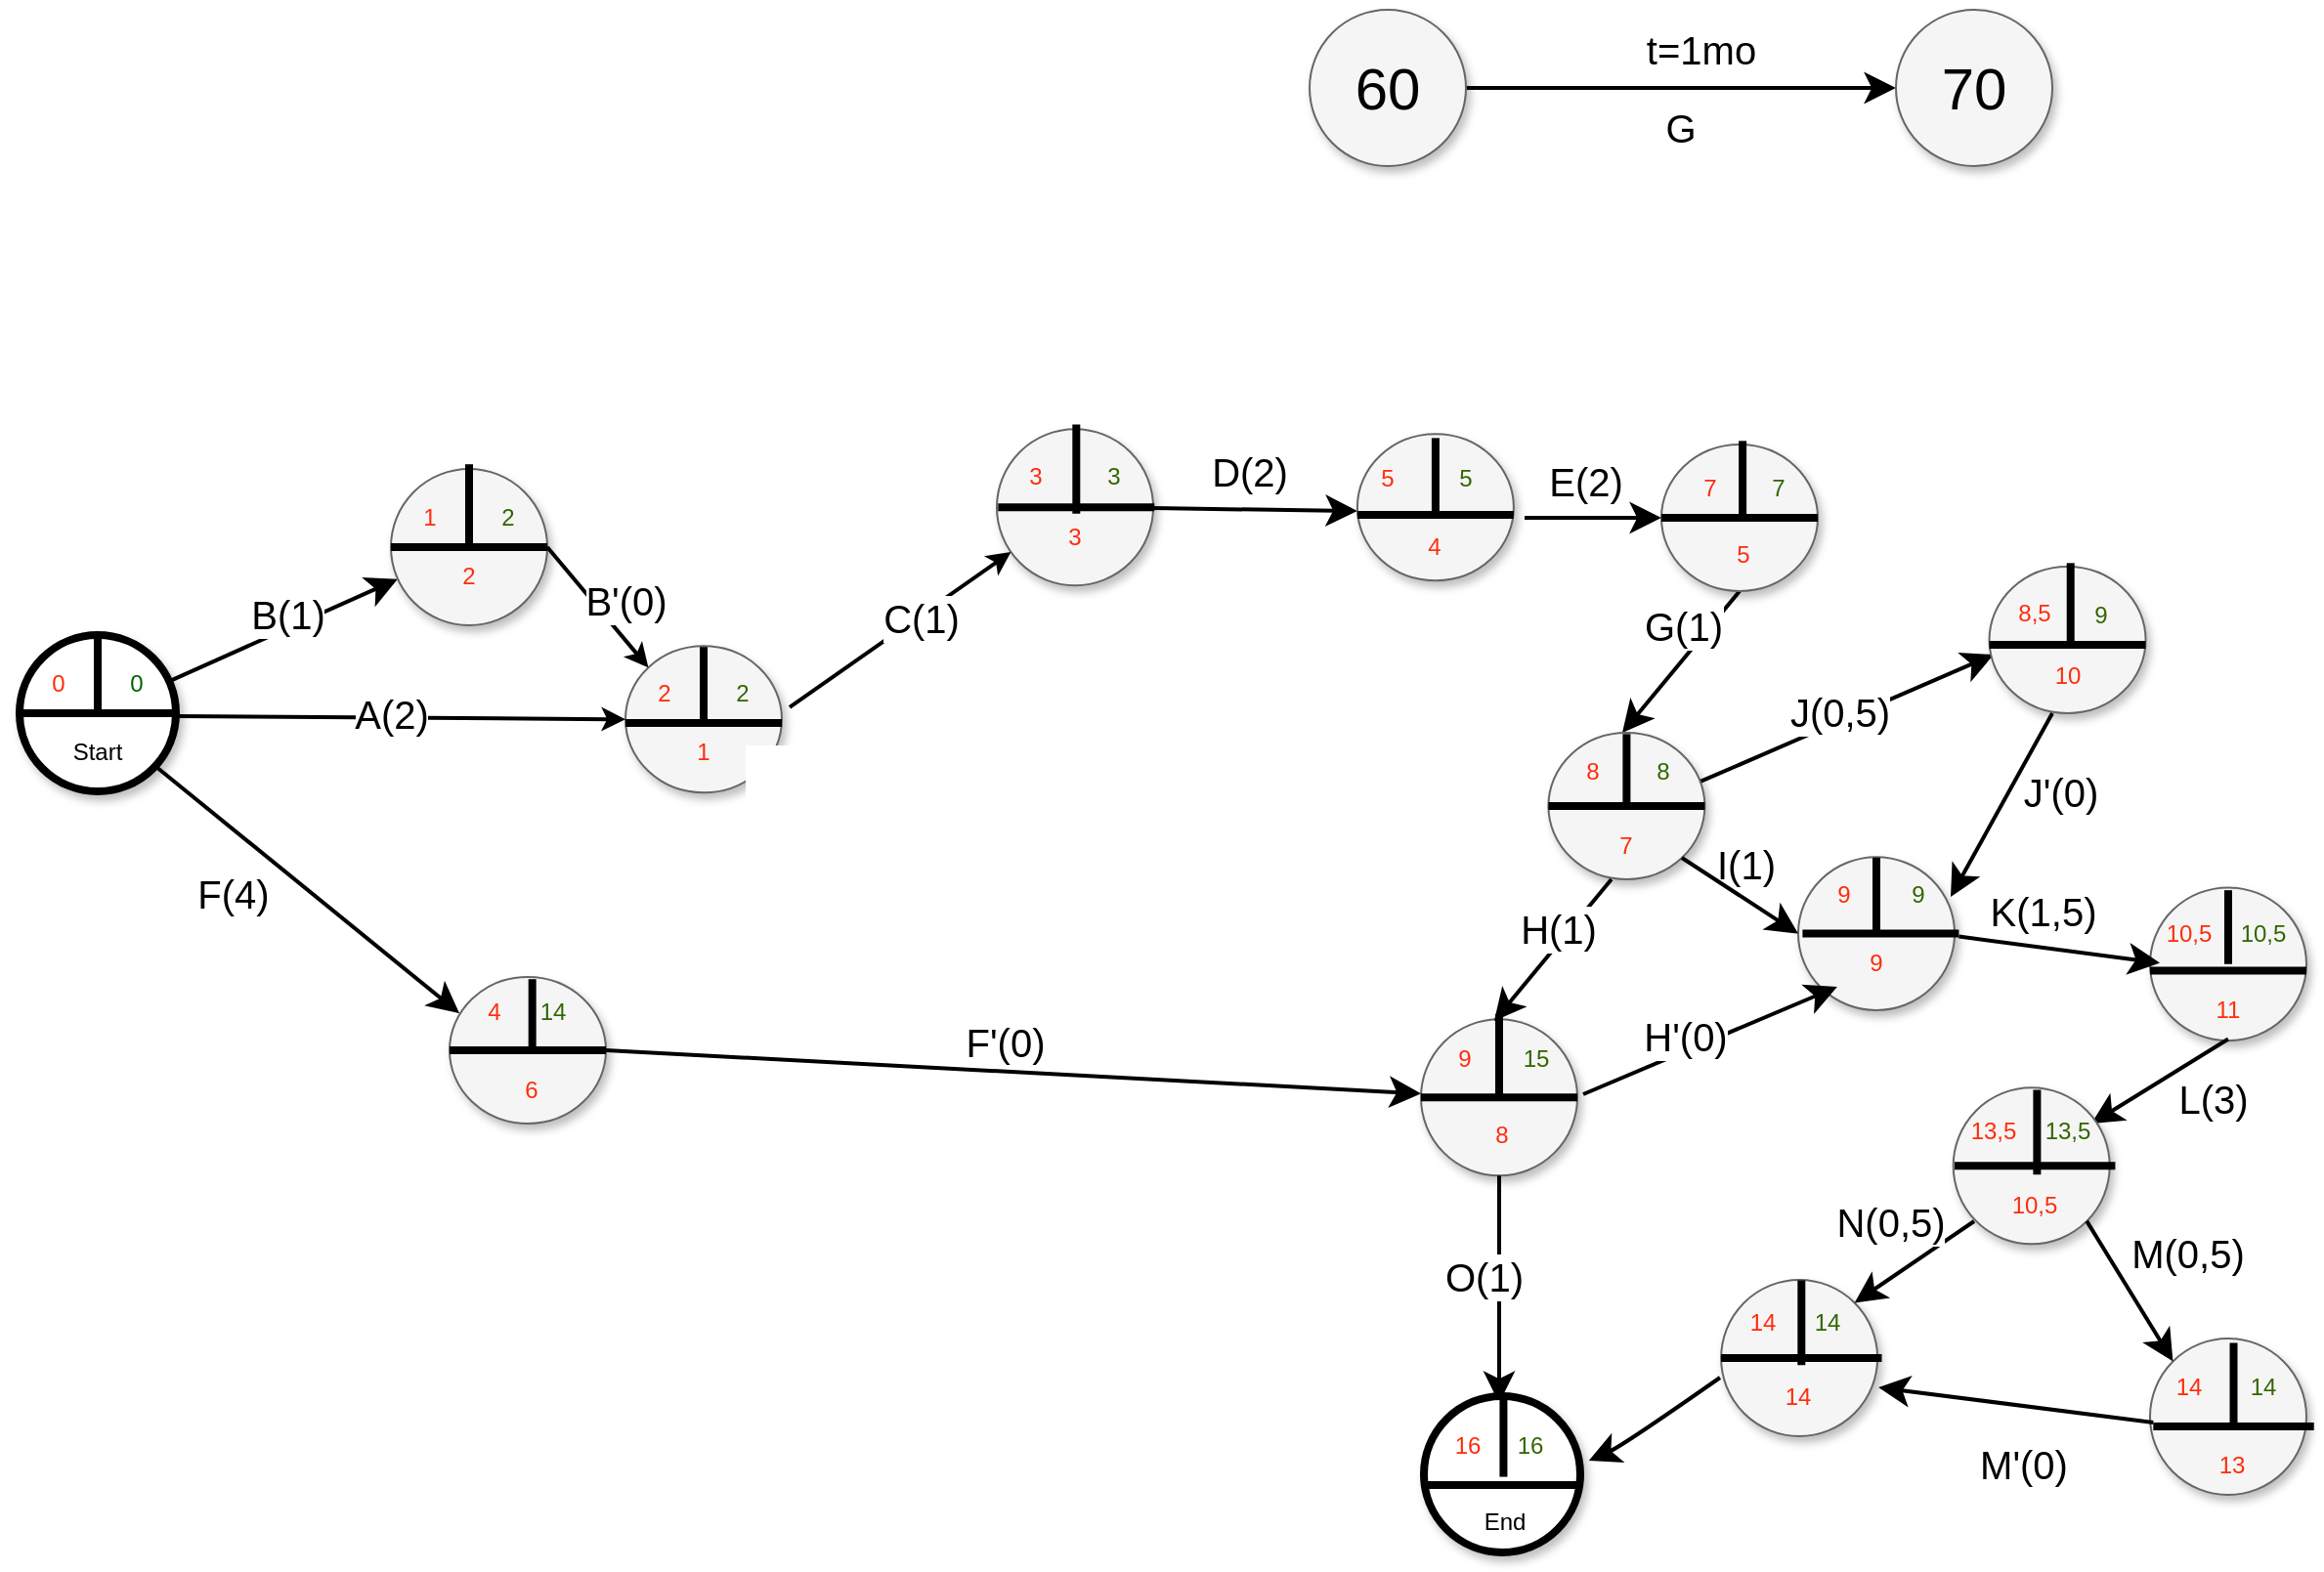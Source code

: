 <mxfile version="15.5.2" type="github">
  <diagram name="Page-1" id="ff44883e-f642-bcb2-894b-16b3d25a3f0b">
    <mxGraphModel dx="782" dy="364" grid="1" gridSize="10" guides="1" tooltips="1" connect="1" arrows="1" fold="1" page="1" pageScale="1.5" pageWidth="1169" pageHeight="826" background="none" math="0" shadow="0">
      <root>
        <mxCell id="0" style=";html=1;" />
        <mxCell id="1" style=";html=1;" parent="0" />
        <mxCell id="f0bcc99304e6f5a-9" style="edgeStyle=none;curved=1;html=1;startSize=10;endArrow=classic;endFill=1;endSize=10;strokeColor=#000000;strokeWidth=2;fontSize=12;" parent="1" source="f0bcc99304e6f5a-1" target="f0bcc99304e6f5a-2" edge="1">
          <mxGeometry relative="1" as="geometry" />
        </mxCell>
        <mxCell id="f0bcc99304e6f5a-1" value="" style="ellipse;whiteSpace=wrap;html=1;rounded=0;shadow=1;strokeWidth=4;fontSize=30;align=center;" parent="1" vertex="1">
          <mxGeometry x="160" y="580" width="80" height="80" as="geometry" />
        </mxCell>
        <mxCell id="f0bcc99304e6f5a-2" value="" style="ellipse;whiteSpace=wrap;html=1;rounded=0;shadow=1;strokeColor=#666666;strokeWidth=1;fontSize=30;align=center;fillColor=#f5f5f5;" parent="1" vertex="1">
          <mxGeometry x="350" y="495" width="80" height="80" as="geometry" />
        </mxCell>
        <mxCell id="f0bcc99304e6f5a-3" value="" style="ellipse;whiteSpace=wrap;html=1;rounded=0;shadow=1;strokeColor=#666666;strokeWidth=1;fontSize=30;align=center;fillColor=#f5f5f5;" parent="1" vertex="1">
          <mxGeometry x="470" y="585.63" width="80" height="75" as="geometry" />
        </mxCell>
        <mxCell id="f0bcc99304e6f5a-15" style="edgeStyle=none;curved=1;html=1;startSize=10;endFill=1;endSize=10;strokeWidth=2;fontSize=12;" parent="1" source="f0bcc99304e6f5a-4" target="hfZdq8GEGvyLFZnVUGHS-49" edge="1">
          <mxGeometry relative="1" as="geometry">
            <mxPoint x="840" y="515" as="targetPoint" />
          </mxGeometry>
        </mxCell>
        <mxCell id="f0bcc99304e6f5a-23" value="D(2)" style="text;html=1;resizable=0;points=[];align=center;verticalAlign=middle;labelBackgroundColor=#ffffff;fontSize=20;" parent="f0bcc99304e6f5a-15" vertex="1" connectable="0">
          <mxGeometry x="-0.414" y="-1" relative="1" as="geometry">
            <mxPoint x="18" y="-21" as="offset" />
          </mxGeometry>
        </mxCell>
        <mxCell id="f0bcc99304e6f5a-4" value="" style="ellipse;whiteSpace=wrap;html=1;rounded=0;shadow=1;strokeColor=#666666;strokeWidth=1;fontSize=30;align=center;fillColor=#f5f5f5;" parent="1" vertex="1">
          <mxGeometry x="660" y="474.62" width="80" height="80" as="geometry" />
        </mxCell>
        <mxCell id="f0bcc99304e6f5a-12" style="edgeStyle=none;curved=1;html=1;startSize=10;endFill=1;endSize=10;strokeWidth=2;fontSize=12;" parent="1" source="f0bcc99304e6f5a-5" target="f0bcc99304e6f5a-7" edge="1">
          <mxGeometry relative="1" as="geometry" />
        </mxCell>
        <mxCell id="f0bcc99304e6f5a-25" value="t=1mo" style="text;html=1;resizable=0;points=[];align=center;verticalAlign=middle;labelBackgroundColor=#ffffff;fontSize=20;" parent="f0bcc99304e6f5a-12" vertex="1" connectable="0">
          <mxGeometry x="-0.073" y="-5" relative="1" as="geometry">
            <mxPoint x="18" y="-25" as="offset" />
          </mxGeometry>
        </mxCell>
        <mxCell id="f0bcc99304e6f5a-5" value="60" style="ellipse;whiteSpace=wrap;html=1;rounded=0;shadow=1;strokeColor=#666666;strokeWidth=1;fontSize=30;align=center;fillColor=#f5f5f5;" parent="1" vertex="1">
          <mxGeometry x="820" y="260" width="80" height="80" as="geometry" />
        </mxCell>
        <mxCell id="f0bcc99304e6f5a-14" style="edgeStyle=none;html=1;endFill=1;strokeWidth=2;fontSize=12;curved=1;exitX=1.05;exitY=0.418;exitDx=0;exitDy=0;exitPerimeter=0;" parent="1" source="f0bcc99304e6f5a-3" target="f0bcc99304e6f5a-4" edge="1">
          <mxGeometry relative="1" as="geometry">
            <mxPoint x="600" y="615" as="sourcePoint" />
          </mxGeometry>
        </mxCell>
        <mxCell id="f0bcc99304e6f5a-22" value="C(1)" style="text;html=1;resizable=0;points=[];align=center;verticalAlign=middle;labelBackgroundColor=#ffffff;fontSize=20;" parent="f0bcc99304e6f5a-14" vertex="1" connectable="0">
          <mxGeometry x="-0.349" y="-1" relative="1" as="geometry">
            <mxPoint x="29" y="-21" as="offset" />
          </mxGeometry>
        </mxCell>
        <mxCell id="f0bcc99304e6f5a-7" value="70" style="ellipse;whiteSpace=wrap;html=1;rounded=0;shadow=1;strokeColor=#666666;strokeWidth=1;fontSize=30;align=center;fillColor=#f5f5f5;" parent="1" vertex="1">
          <mxGeometry x="1120" y="260" width="80" height="80" as="geometry" />
        </mxCell>
        <mxCell id="f0bcc99304e6f5a-34" value="G" style="text;html=1;strokeColor=none;fillColor=none;align=center;verticalAlign=middle;whiteSpace=wrap;rounded=0;shadow=1;labelBackgroundColor=none;fontSize=20;" parent="1" vertex="1">
          <mxGeometry x="990" y="310" width="40" height="20" as="geometry" />
        </mxCell>
        <mxCell id="hfZdq8GEGvyLFZnVUGHS-7" value="" style="line;strokeWidth=4;html=1;perimeter=backbonePerimeter;points=[];outlineConnect=0;" vertex="1" parent="1">
          <mxGeometry x="160" y="615" width="80" height="10" as="geometry" />
        </mxCell>
        <mxCell id="hfZdq8GEGvyLFZnVUGHS-8" value="" style="line;strokeWidth=4;html=1;perimeter=backbonePerimeter;points=[];outlineConnect=0;rotation=90;" vertex="1" parent="1">
          <mxGeometry x="180.63" y="595.63" width="38.75" height="10" as="geometry" />
        </mxCell>
        <mxCell id="hfZdq8GEGvyLFZnVUGHS-14" value="Start" style="text;html=1;strokeColor=none;fillColor=none;align=center;verticalAlign=middle;whiteSpace=wrap;rounded=0;" vertex="1" parent="1">
          <mxGeometry x="170" y="625" width="60" height="30" as="geometry" />
        </mxCell>
        <mxCell id="hfZdq8GEGvyLFZnVUGHS-22" value="" style="line;strokeWidth=4;html=1;perimeter=backbonePerimeter;points=[];outlineConnect=0;" vertex="1" parent="1">
          <mxGeometry x="470" y="620" width="80" height="10" as="geometry" />
        </mxCell>
        <mxCell id="hfZdq8GEGvyLFZnVUGHS-23" value="" style="line;strokeWidth=4;html=1;perimeter=backbonePerimeter;points=[];outlineConnect=0;rotation=90;" vertex="1" parent="1">
          <mxGeometry x="491.1" y="600" width="37.8" height="10" as="geometry" />
        </mxCell>
        <mxCell id="hfZdq8GEGvyLFZnVUGHS-24" value="" style="line;strokeWidth=4;html=1;perimeter=backbonePerimeter;points=[];outlineConnect=0;rotation=90;" vertex="1" parent="1">
          <mxGeometry x="367.97" y="509.62" width="44.06" height="10" as="geometry" />
        </mxCell>
        <mxCell id="hfZdq8GEGvyLFZnVUGHS-27" value="" style="line;strokeWidth=4;html=1;perimeter=backbonePerimeter;points=[];outlineConnect=0;" vertex="1" parent="1">
          <mxGeometry x="660.65" y="509.62" width="80" height="10" as="geometry" />
        </mxCell>
        <mxCell id="hfZdq8GEGvyLFZnVUGHS-29" value="" style="line;strokeWidth=4;html=1;perimeter=backbonePerimeter;points=[];outlineConnect=0;rotation=90;" vertex="1" parent="1">
          <mxGeometry x="677.83" y="490.05" width="45.65" height="10" as="geometry" />
        </mxCell>
        <mxCell id="hfZdq8GEGvyLFZnVUGHS-30" style="edgeStyle=none;curved=1;html=1;startSize=10;endFill=1;endSize=10;strokeWidth=2;fontSize=12;" edge="1" parent="1">
          <mxGeometry relative="1" as="geometry">
            <mxPoint x="930" y="520" as="sourcePoint" />
            <mxPoint x="1000" y="520" as="targetPoint" />
          </mxGeometry>
        </mxCell>
        <mxCell id="hfZdq8GEGvyLFZnVUGHS-31" value="E(2)" style="text;html=1;resizable=0;points=[];align=center;verticalAlign=middle;labelBackgroundColor=#ffffff;fontSize=20;" vertex="1" connectable="0" parent="hfZdq8GEGvyLFZnVUGHS-30">
          <mxGeometry x="-0.414" y="-1" relative="1" as="geometry">
            <mxPoint x="10" y="-20" as="offset" />
          </mxGeometry>
        </mxCell>
        <mxCell id="hfZdq8GEGvyLFZnVUGHS-33" style="edgeStyle=none;curved=1;html=1;startSize=10;endFill=1;endSize=10;strokeWidth=2;fontSize=12;exitX=0.5;exitY=1;exitDx=0;exitDy=0;" edge="1" parent="1" source="hfZdq8GEGvyLFZnVUGHS-51">
          <mxGeometry relative="1" as="geometry">
            <mxPoint x="999.89" y="639.5" as="sourcePoint" />
            <mxPoint x="980" y="630" as="targetPoint" />
          </mxGeometry>
        </mxCell>
        <mxCell id="hfZdq8GEGvyLFZnVUGHS-34" value="G(1)" style="text;html=1;resizable=0;points=[];align=center;verticalAlign=middle;labelBackgroundColor=#ffffff;fontSize=20;" vertex="1" connectable="0" parent="hfZdq8GEGvyLFZnVUGHS-33">
          <mxGeometry x="-0.414" y="-1" relative="1" as="geometry">
            <mxPoint x="-11" y="-3" as="offset" />
          </mxGeometry>
        </mxCell>
        <mxCell id="hfZdq8GEGvyLFZnVUGHS-41" style="edgeStyle=none;curved=1;html=1;startSize=10;endFill=1;endSize=10;strokeWidth=2;fontSize=12;exitX=0.972;exitY=0.333;exitDx=0;exitDy=0;exitPerimeter=0;" edge="1" parent="1" source="hfZdq8GEGvyLFZnVUGHS-52">
          <mxGeometry relative="1" as="geometry">
            <mxPoint x="1030" y="650" as="sourcePoint" />
            <mxPoint x="1170" y="590" as="targetPoint" />
            <Array as="points" />
          </mxGeometry>
        </mxCell>
        <mxCell id="hfZdq8GEGvyLFZnVUGHS-48" value="" style="ellipse;whiteSpace=wrap;html=1;rounded=0;shadow=1;strokeColor=#666666;strokeWidth=1;fontSize=30;align=center;fillColor=#f5f5f5;" vertex="1" parent="1">
          <mxGeometry x="844.45" y="477.12" width="80" height="75" as="geometry" />
        </mxCell>
        <mxCell id="hfZdq8GEGvyLFZnVUGHS-49" value="" style="line;strokeWidth=4;html=1;perimeter=backbonePerimeter;points=[];outlineConnect=0;" vertex="1" parent="1">
          <mxGeometry x="844.45" y="513.53" width="80" height="10" as="geometry" />
        </mxCell>
        <mxCell id="hfZdq8GEGvyLFZnVUGHS-50" value="" style="line;strokeWidth=4;html=1;perimeter=backbonePerimeter;points=[];outlineConnect=0;rotation=90;" vertex="1" parent="1">
          <mxGeometry x="865.1" y="493.53" width="38.7" height="10" as="geometry" />
        </mxCell>
        <mxCell id="hfZdq8GEGvyLFZnVUGHS-51" value="" style="ellipse;whiteSpace=wrap;html=1;rounded=0;shadow=1;strokeColor=#666666;strokeWidth=1;fontSize=30;align=center;fillColor=#f5f5f5;" vertex="1" parent="1">
          <mxGeometry x="1000" y="482.5" width="80" height="75" as="geometry" />
        </mxCell>
        <mxCell id="hfZdq8GEGvyLFZnVUGHS-52" value="" style="ellipse;whiteSpace=wrap;html=1;rounded=0;shadow=1;strokeColor=#666666;strokeWidth=1;fontSize=30;align=center;fillColor=#f5f5f5;" vertex="1" parent="1">
          <mxGeometry x="942.2" y="630" width="80" height="75" as="geometry" />
        </mxCell>
        <mxCell id="hfZdq8GEGvyLFZnVUGHS-54" value="" style="ellipse;whiteSpace=wrap;html=1;rounded=0;shadow=1;strokeColor=#666666;strokeWidth=1;fontSize=30;align=center;fillColor=#f5f5f5;" vertex="1" parent="1">
          <mxGeometry x="1070" y="693.61" width="80" height="78.38" as="geometry" />
        </mxCell>
        <mxCell id="hfZdq8GEGvyLFZnVUGHS-59" value="" style="line;strokeWidth=4;html=1;perimeter=backbonePerimeter;points=[];outlineConnect=0;" vertex="1" parent="1">
          <mxGeometry x="1000" y="515" width="80" height="10" as="geometry" />
        </mxCell>
        <mxCell id="hfZdq8GEGvyLFZnVUGHS-60" value="" style="line;strokeWidth=4;html=1;perimeter=backbonePerimeter;points=[];outlineConnect=0;" vertex="1" parent="1">
          <mxGeometry x="942.2" y="662.5" width="80" height="10" as="geometry" />
        </mxCell>
        <mxCell id="hfZdq8GEGvyLFZnVUGHS-64" value="" style="line;strokeWidth=4;html=1;perimeter=backbonePerimeter;points=[];outlineConnect=0;rotation=90;" vertex="1" parent="1">
          <mxGeometry x="1022.2" y="495" width="38.7" height="10" as="geometry" />
        </mxCell>
        <mxCell id="hfZdq8GEGvyLFZnVUGHS-65" value="" style="line;strokeWidth=4;html=1;perimeter=backbonePerimeter;points=[];outlineConnect=0;rotation=90;" vertex="1" parent="1">
          <mxGeometry x="962.85" y="645" width="38.7" height="10" as="geometry" />
        </mxCell>
        <mxCell id="hfZdq8GEGvyLFZnVUGHS-79" value="I(1)" style="text;html=1;resizable=0;points=[];align=center;verticalAlign=middle;labelBackgroundColor=#ffffff;fontSize=20;" vertex="1" connectable="0" parent="1">
          <mxGeometry x="994.67" y="640" as="geometry">
            <mxPoint x="48" y="57" as="offset" />
          </mxGeometry>
        </mxCell>
        <mxCell id="hfZdq8GEGvyLFZnVUGHS-81" value="J&#39;(0)" style="text;html=1;resizable=0;points=[];align=center;verticalAlign=middle;labelBackgroundColor=#ffffff;fontSize=20;" vertex="1" connectable="0" parent="1">
          <mxGeometry x="1308.9" y="672.5" as="geometry">
            <mxPoint x="-105" y="-13" as="offset" />
          </mxGeometry>
        </mxCell>
        <mxCell id="hfZdq8GEGvyLFZnVUGHS-99" style="edgeStyle=none;curved=1;html=1;startSize=10;endFill=1;endSize=10;strokeWidth=2;fontSize=12;exitX=1;exitY=0.75;exitDx=0;exitDy=0;entryX=0.063;entryY=0.248;entryDx=0;entryDy=0;entryPerimeter=0;" edge="1" parent="1" source="hfZdq8GEGvyLFZnVUGHS-14" target="hfZdq8GEGvyLFZnVUGHS-101">
          <mxGeometry relative="1" as="geometry">
            <mxPoint x="200" y="660" as="sourcePoint" />
            <mxPoint x="380" y="800" as="targetPoint" />
          </mxGeometry>
        </mxCell>
        <mxCell id="hfZdq8GEGvyLFZnVUGHS-100" value="F(4)" style="text;html=1;resizable=0;points=[];align=center;verticalAlign=middle;labelBackgroundColor=#ffffff;fontSize=20;" vertex="1" connectable="0" parent="hfZdq8GEGvyLFZnVUGHS-99">
          <mxGeometry x="-0.074" y="-2" relative="1" as="geometry">
            <mxPoint x="-32" y="4" as="offset" />
          </mxGeometry>
        </mxCell>
        <mxCell id="hfZdq8GEGvyLFZnVUGHS-101" value="" style="ellipse;whiteSpace=wrap;html=1;rounded=0;shadow=1;strokeColor=#666666;strokeWidth=1;fontSize=30;align=center;fillColor=#f5f5f5;" vertex="1" parent="1">
          <mxGeometry x="380" y="755" width="80" height="75" as="geometry" />
        </mxCell>
        <mxCell id="hfZdq8GEGvyLFZnVUGHS-102" value="" style="line;strokeWidth=4;html=1;perimeter=backbonePerimeter;points=[];outlineConnect=0;" vertex="1" parent="1">
          <mxGeometry x="380" y="787.5" width="80" height="10" as="geometry" />
        </mxCell>
        <mxCell id="hfZdq8GEGvyLFZnVUGHS-103" value="" style="line;strokeWidth=4;html=1;perimeter=backbonePerimeter;points=[];outlineConnect=0;rotation=90;" vertex="1" parent="1">
          <mxGeometry x="403.43" y="770" width="37.8" height="10" as="geometry" />
        </mxCell>
        <mxCell id="hfZdq8GEGvyLFZnVUGHS-134" value="" style="ellipse;whiteSpace=wrap;html=1;rounded=0;shadow=1;strokeColor=#666666;strokeWidth=1;fontSize=30;align=center;fillColor=#f5f5f5;" vertex="1" parent="1">
          <mxGeometry x="1250" y="709.19" width="80" height="78.38" as="geometry" />
        </mxCell>
        <mxCell id="hfZdq8GEGvyLFZnVUGHS-135" value="" style="ellipse;whiteSpace=wrap;html=1;rounded=0;shadow=1;strokeColor=#666666;strokeWidth=1;fontSize=30;align=center;fillColor=#f5f5f5;direction=south;" vertex="1" parent="1">
          <mxGeometry x="877" y="776.66" width="80" height="80" as="geometry" />
        </mxCell>
        <mxCell id="hfZdq8GEGvyLFZnVUGHS-139" style="edgeStyle=none;curved=1;html=1;startSize=10;endFill=1;endSize=10;strokeWidth=2;fontSize=12;exitX=1;exitY=0.5;exitDx=0;exitDy=0;" edge="1" parent="1" source="hfZdq8GEGvyLFZnVUGHS-135">
          <mxGeometry relative="1" as="geometry">
            <mxPoint x="1190" y="800" as="sourcePoint" />
            <mxPoint x="917" y="973" as="targetPoint" />
            <Array as="points" />
          </mxGeometry>
        </mxCell>
        <mxCell id="hfZdq8GEGvyLFZnVUGHS-151" value="" style="line;strokeWidth=4;html=1;perimeter=backbonePerimeter;points=[];outlineConnect=0;" vertex="1" parent="1">
          <mxGeometry x="1072.2" y="727.8" width="80" height="10" as="geometry" />
        </mxCell>
        <mxCell id="hfZdq8GEGvyLFZnVUGHS-152" value="" style="line;strokeWidth=4;html=1;perimeter=backbonePerimeter;points=[];outlineConnect=0;rotation=90;" vertex="1" parent="1">
          <mxGeometry x="1091.1" y="707.8" width="37.8" height="10" as="geometry" />
        </mxCell>
        <mxCell id="hfZdq8GEGvyLFZnVUGHS-153" value="" style="line;strokeWidth=4;html=1;perimeter=backbonePerimeter;points=[];outlineConnect=0;rotation=90;" vertex="1" parent="1">
          <mxGeometry x="1271.1" y="724.48" width="37.8" height="10" as="geometry" />
        </mxCell>
        <mxCell id="hfZdq8GEGvyLFZnVUGHS-154" value="" style="line;strokeWidth=4;html=1;perimeter=backbonePerimeter;points=[];outlineConnect=0;" vertex="1" parent="1">
          <mxGeometry x="1250" y="746.76" width="80" height="10" as="geometry" />
        </mxCell>
        <mxCell id="hfZdq8GEGvyLFZnVUGHS-156" value="" style="line;strokeWidth=4;html=1;perimeter=backbonePerimeter;points=[];outlineConnect=0;" vertex="1" parent="1">
          <mxGeometry x="877" y="811.66" width="80" height="10" as="geometry" />
        </mxCell>
        <mxCell id="hfZdq8GEGvyLFZnVUGHS-157" value="" style="line;strokeWidth=4;html=1;perimeter=backbonePerimeter;points=[];outlineConnect=0;rotation=90;" vertex="1" parent="1">
          <mxGeometry x="895.89" y="790" width="42.22" height="10" as="geometry" />
        </mxCell>
        <mxCell id="hfZdq8GEGvyLFZnVUGHS-173" value="0" style="text;html=1;strokeColor=none;fillColor=none;align=center;verticalAlign=middle;whiteSpace=wrap;rounded=0;fontColor=#FF2D0D;" vertex="1" parent="1">
          <mxGeometry x="150" y="590" width="60" height="30" as="geometry" />
        </mxCell>
        <mxCell id="hfZdq8GEGvyLFZnVUGHS-184" value="3" style="text;html=1;strokeColor=none;fillColor=none;align=center;verticalAlign=middle;whiteSpace=wrap;rounded=0;fontColor=#FF2D0D;" vertex="1" parent="1">
          <mxGeometry x="650" y="483.53" width="60" height="30" as="geometry" />
        </mxCell>
        <mxCell id="hfZdq8GEGvyLFZnVUGHS-185" value="5" style="text;html=1;strokeColor=none;fillColor=none;align=center;verticalAlign=middle;whiteSpace=wrap;rounded=0;fontColor=#FF2D0D;" vertex="1" parent="1">
          <mxGeometry x="830" y="485" width="60" height="30" as="geometry" />
        </mxCell>
        <mxCell id="hfZdq8GEGvyLFZnVUGHS-186" value="7" style="text;html=1;strokeColor=none;fillColor=none;align=center;verticalAlign=middle;whiteSpace=wrap;rounded=0;fontColor=#FF2D0D;" vertex="1" parent="1">
          <mxGeometry x="994.67" y="490.05" width="60" height="30" as="geometry" />
        </mxCell>
        <mxCell id="hfZdq8GEGvyLFZnVUGHS-196" value="&lt;font color=&quot;#FF2D0D&quot;&gt;4&lt;/font&gt;" style="text;html=1;strokeColor=none;fillColor=none;align=center;verticalAlign=middle;whiteSpace=wrap;rounded=0;" vertex="1" parent="1">
          <mxGeometry x="373.43" y="757.5" width="60" height="30" as="geometry" />
        </mxCell>
        <mxCell id="hfZdq8GEGvyLFZnVUGHS-215" value="L(3)" style="text;html=1;resizable=0;points=[];align=center;verticalAlign=middle;labelBackgroundColor=#ffffff;fontSize=20;" vertex="1" connectable="0" parent="1">
          <mxGeometry x="884.45" y="776.66" as="geometry">
            <mxPoint x="397" y="40" as="offset" />
          </mxGeometry>
        </mxCell>
        <mxCell id="hfZdq8GEGvyLFZnVUGHS-219" value="10,5" style="text;html=1;strokeColor=none;fillColor=none;align=center;verticalAlign=middle;whiteSpace=wrap;rounded=0;fontColor=#FF2D0D;" vertex="1" parent="1">
          <mxGeometry x="1240" y="717.8" width="60" height="30" as="geometry" />
        </mxCell>
        <mxCell id="hfZdq8GEGvyLFZnVUGHS-233" value="" style="line;strokeWidth=4;html=1;perimeter=backbonePerimeter;points=[];outlineConnect=0;" vertex="1" parent="1">
          <mxGeometry x="350" y="530" width="80" height="10" as="geometry" />
        </mxCell>
        <mxCell id="hfZdq8GEGvyLFZnVUGHS-234" value="1" style="text;html=1;strokeColor=none;fillColor=none;align=center;verticalAlign=middle;whiteSpace=wrap;rounded=0;fontColor=#FF2D0D;" vertex="1" parent="1">
          <mxGeometry x="340" y="505" width="60" height="30" as="geometry" />
        </mxCell>
        <mxCell id="hfZdq8GEGvyLFZnVUGHS-236" value="&lt;font color=&quot;#336600&quot;&gt;2&lt;/font&gt;" style="text;html=1;strokeColor=none;fillColor=none;align=center;verticalAlign=middle;whiteSpace=wrap;rounded=0;fontColor=#FF2D0D;" vertex="1" parent="1">
          <mxGeometry x="390" y="505" width="40" height="30" as="geometry" />
        </mxCell>
        <mxCell id="hfZdq8GEGvyLFZnVUGHS-237" value="2" style="text;html=1;strokeColor=none;fillColor=none;align=center;verticalAlign=middle;whiteSpace=wrap;rounded=0;fontColor=#FF2D0D;" vertex="1" parent="1">
          <mxGeometry x="360" y="535" width="60" height="30" as="geometry" />
        </mxCell>
        <mxCell id="hfZdq8GEGvyLFZnVUGHS-238" value="B(1)" style="text;html=1;resizable=0;points=[];align=center;verticalAlign=middle;labelBackgroundColor=#ffffff;fontSize=20;" vertex="1" connectable="0" parent="1">
          <mxGeometry x="510" y="677.68" as="geometry">
            <mxPoint x="-213" y="-109" as="offset" />
          </mxGeometry>
        </mxCell>
        <mxCell id="hfZdq8GEGvyLFZnVUGHS-239" style="edgeStyle=none;html=1;endFill=1;strokeWidth=2;fontSize=12;curved=1;entryX=0;entryY=0;entryDx=0;entryDy=0;" edge="1" parent="1" target="f0bcc99304e6f5a-3">
          <mxGeometry relative="1" as="geometry">
            <mxPoint x="430" y="535" as="sourcePoint" />
            <mxPoint x="540" y="535" as="targetPoint" />
            <Array as="points">
              <mxPoint x="430" y="535" />
            </Array>
          </mxGeometry>
        </mxCell>
        <mxCell id="hfZdq8GEGvyLFZnVUGHS-240" value="B&#39;(0)" style="text;html=1;resizable=0;points=[];align=center;verticalAlign=middle;labelBackgroundColor=#ffffff;fontSize=20;" vertex="1" connectable="0" parent="hfZdq8GEGvyLFZnVUGHS-239">
          <mxGeometry x="-0.349" y="-1" relative="1" as="geometry">
            <mxPoint x="24" y="6" as="offset" />
          </mxGeometry>
        </mxCell>
        <mxCell id="hfZdq8GEGvyLFZnVUGHS-241" style="edgeStyle=none;html=1;endFill=1;strokeWidth=2;fontSize=12;curved=1;entryX=0;entryY=0.5;entryDx=0;entryDy=0;" edge="1" parent="1" source="hfZdq8GEGvyLFZnVUGHS-7" target="f0bcc99304e6f5a-3">
          <mxGeometry relative="1" as="geometry">
            <mxPoint x="600" y="625" as="sourcePoint" />
            <mxPoint x="710" y="625" as="targetPoint" />
          </mxGeometry>
        </mxCell>
        <mxCell id="hfZdq8GEGvyLFZnVUGHS-242" value="A(2)" style="text;html=1;resizable=0;points=[];align=center;verticalAlign=middle;labelBackgroundColor=#ffffff;fontSize=20;" vertex="1" connectable="0" parent="hfZdq8GEGvyLFZnVUGHS-241">
          <mxGeometry x="-0.349" y="-1" relative="1" as="geometry">
            <mxPoint x="35" y="-3" as="offset" />
          </mxGeometry>
        </mxCell>
        <mxCell id="hfZdq8GEGvyLFZnVUGHS-243" value="&lt;font color=&quot;#336600&quot;&gt;3&lt;/font&gt;" style="text;html=1;strokeColor=none;fillColor=none;align=center;verticalAlign=middle;whiteSpace=wrap;rounded=0;fontColor=#FF2D0D;" vertex="1" parent="1">
          <mxGeometry x="690" y="483.53" width="60" height="30" as="geometry" />
        </mxCell>
        <mxCell id="hfZdq8GEGvyLFZnVUGHS-244" value="3" style="text;html=1;strokeColor=none;fillColor=none;align=center;verticalAlign=middle;whiteSpace=wrap;rounded=0;fontColor=#FF2D0D;" vertex="1" parent="1">
          <mxGeometry x="670" y="515" width="60" height="30" as="geometry" />
        </mxCell>
        <mxCell id="hfZdq8GEGvyLFZnVUGHS-246" value="&lt;font color=&quot;#336600&quot;&gt;5&lt;/font&gt;" style="text;html=1;strokeColor=none;fillColor=none;align=center;verticalAlign=middle;whiteSpace=wrap;rounded=0;fontColor=#FF2D0D;" vertex="1" parent="1">
          <mxGeometry x="870" y="485" width="60" height="30" as="geometry" />
        </mxCell>
        <mxCell id="hfZdq8GEGvyLFZnVUGHS-247" value="4" style="text;html=1;strokeColor=none;fillColor=none;align=center;verticalAlign=middle;whiteSpace=wrap;rounded=0;fontColor=#FF2D0D;" vertex="1" parent="1">
          <mxGeometry x="854.45" y="519.62" width="60" height="30" as="geometry" />
        </mxCell>
        <mxCell id="hfZdq8GEGvyLFZnVUGHS-248" value="&lt;font color=&quot;#336600&quot;&gt;7&lt;/font&gt;" style="text;html=1;strokeColor=none;fillColor=none;align=center;verticalAlign=middle;whiteSpace=wrap;rounded=0;fontColor=#FF2D0D;" vertex="1" parent="1">
          <mxGeometry x="1030" y="489.62" width="60" height="30" as="geometry" />
        </mxCell>
        <mxCell id="hfZdq8GEGvyLFZnVUGHS-249" value="5" style="text;html=1;strokeColor=none;fillColor=none;align=center;verticalAlign=middle;whiteSpace=wrap;rounded=0;fontColor=#FF2D0D;" vertex="1" parent="1">
          <mxGeometry x="1012.2" y="523.53" width="60" height="30" as="geometry" />
        </mxCell>
        <mxCell id="hfZdq8GEGvyLFZnVUGHS-250" value="" style="ellipse;whiteSpace=wrap;html=1;rounded=0;shadow=1;strokeColor=#666666;strokeWidth=1;fontSize=30;align=center;fillColor=#f5f5f5;" vertex="1" parent="1">
          <mxGeometry x="1167.77" y="545" width="80" height="75" as="geometry" />
        </mxCell>
        <mxCell id="hfZdq8GEGvyLFZnVUGHS-251" value="" style="line;strokeWidth=4;html=1;perimeter=backbonePerimeter;points=[];outlineConnect=0;rotation=90;" vertex="1" parent="1">
          <mxGeometry x="1189.36" y="558.15" width="39.99" height="10" as="geometry" />
        </mxCell>
        <mxCell id="hfZdq8GEGvyLFZnVUGHS-252" value="" style="line;strokeWidth=4;html=1;perimeter=backbonePerimeter;points=[];outlineConnect=0;" vertex="1" parent="1">
          <mxGeometry x="1167.77" y="580" width="80" height="10" as="geometry" />
        </mxCell>
        <mxCell id="hfZdq8GEGvyLFZnVUGHS-253" value="J(0,5)" style="text;html=1;resizable=0;points=[];align=center;verticalAlign=middle;labelBackgroundColor=#ffffff;fontSize=20;" vertex="1" connectable="0" parent="1">
          <mxGeometry x="1015.118" y="585.633" as="geometry">
            <mxPoint x="76" y="33" as="offset" />
          </mxGeometry>
        </mxCell>
        <mxCell id="hfZdq8GEGvyLFZnVUGHS-254" value="8,5" style="text;html=1;strokeColor=none;fillColor=none;align=center;verticalAlign=middle;whiteSpace=wrap;rounded=0;fontColor=#FF2D0D;" vertex="1" parent="1">
          <mxGeometry x="1161.1" y="553.53" width="60" height="30" as="geometry" />
        </mxCell>
        <mxCell id="hfZdq8GEGvyLFZnVUGHS-255" value="9" style="text;html=1;strokeColor=none;fillColor=none;align=center;verticalAlign=middle;whiteSpace=wrap;rounded=0;fontColor=#336600;" vertex="1" parent="1">
          <mxGeometry x="1190.01" y="554.62" width="70" height="30" as="geometry" />
        </mxCell>
        <mxCell id="hfZdq8GEGvyLFZnVUGHS-256" value="10" style="text;html=1;strokeColor=none;fillColor=none;align=center;verticalAlign=middle;whiteSpace=wrap;rounded=0;fontColor=#FF2D0D;" vertex="1" parent="1">
          <mxGeometry x="1172.77" y="585.63" width="70" height="30" as="geometry" />
        </mxCell>
        <mxCell id="hfZdq8GEGvyLFZnVUGHS-257" style="edgeStyle=none;curved=1;html=1;startSize=10;endFill=1;endSize=10;strokeWidth=2;fontSize=12;exitX=0.403;exitY=1;exitDx=0;exitDy=0;exitPerimeter=0;entryX=0.975;entryY=0.26;entryDx=0;entryDy=0;entryPerimeter=0;" edge="1" parent="1" source="hfZdq8GEGvyLFZnVUGHS-250" target="hfZdq8GEGvyLFZnVUGHS-54">
          <mxGeometry relative="1" as="geometry">
            <mxPoint x="1050" y="567.5" as="sourcePoint" />
            <mxPoint x="1170" y="680" as="targetPoint" />
          </mxGeometry>
        </mxCell>
        <mxCell id="hfZdq8GEGvyLFZnVUGHS-260" style="edgeStyle=none;curved=1;html=1;startSize=10;endFill=1;endSize=10;strokeWidth=2;fontSize=12;exitX=1;exitY=1;exitDx=0;exitDy=0;entryX=0;entryY=0.5;entryDx=0;entryDy=0;" edge="1" parent="1" source="hfZdq8GEGvyLFZnVUGHS-52" target="hfZdq8GEGvyLFZnVUGHS-54">
          <mxGeometry relative="1" as="geometry">
            <mxPoint x="1210.01" y="630" as="sourcePoint" />
            <mxPoint x="1180" y="690" as="targetPoint" />
          </mxGeometry>
        </mxCell>
        <mxCell id="hfZdq8GEGvyLFZnVUGHS-261" value="9" style="text;html=1;strokeColor=none;fillColor=none;align=center;verticalAlign=middle;whiteSpace=wrap;rounded=0;fontColor=#FF2D0D;" vertex="1" parent="1">
          <mxGeometry x="1060.9" y="697.8" width="65.33" height="30" as="geometry" />
        </mxCell>
        <mxCell id="hfZdq8GEGvyLFZnVUGHS-263" value="&lt;font color=&quot;#336600&quot;&gt;9&lt;/font&gt;" style="text;html=1;strokeColor=none;fillColor=none;align=center;verticalAlign=middle;whiteSpace=wrap;rounded=0;fontColor=#FF2D0D;" vertex="1" parent="1">
          <mxGeometry x="1110.55" y="697.8" width="41.1" height="30" as="geometry" />
        </mxCell>
        <mxCell id="hfZdq8GEGvyLFZnVUGHS-264" value="9" style="text;html=1;strokeColor=none;fillColor=none;align=center;verticalAlign=middle;whiteSpace=wrap;rounded=0;fontColor=#FF2D0D;" vertex="1" parent="1">
          <mxGeometry x="1075" y="733.38" width="70" height="30" as="geometry" />
        </mxCell>
        <mxCell id="hfZdq8GEGvyLFZnVUGHS-265" style="edgeStyle=none;curved=1;html=1;startSize=10;endFill=1;endSize=10;strokeWidth=2;fontSize=12;entryX=0.25;entryY=1;entryDx=0;entryDy=0;" edge="1" parent="1" source="hfZdq8GEGvyLFZnVUGHS-151" target="hfZdq8GEGvyLFZnVUGHS-219">
          <mxGeometry relative="1" as="geometry">
            <mxPoint x="1021" y="810" as="sourcePoint" />
            <mxPoint x="1260" y="748" as="targetPoint" />
          </mxGeometry>
        </mxCell>
        <mxCell id="hfZdq8GEGvyLFZnVUGHS-267" value="K(1,5)" style="text;html=1;resizable=0;points=[];align=center;verticalAlign=middle;labelBackgroundColor=#ffffff;fontSize=20;" vertex="1" connectable="0" parent="1">
          <mxGeometry x="1299.99" y="733.38" as="geometry">
            <mxPoint x="-105" y="-13" as="offset" />
          </mxGeometry>
        </mxCell>
        <mxCell id="hfZdq8GEGvyLFZnVUGHS-269" value="&lt;font color=&quot;#336600&quot;&gt;10,5&lt;/font&gt;" style="text;html=1;strokeColor=none;fillColor=none;align=center;verticalAlign=middle;whiteSpace=wrap;rounded=0;fontColor=#FF2D0D;" vertex="1" parent="1">
          <mxGeometry x="1277.77" y="718.38" width="60" height="30" as="geometry" />
        </mxCell>
        <mxCell id="hfZdq8GEGvyLFZnVUGHS-270" value="11" style="text;html=1;strokeColor=none;fillColor=none;align=center;verticalAlign=middle;whiteSpace=wrap;rounded=0;fontColor=#FF2D0D;" vertex="1" parent="1">
          <mxGeometry x="1260" y="756.76" width="60" height="30" as="geometry" />
        </mxCell>
        <mxCell id="hfZdq8GEGvyLFZnVUGHS-273" style="edgeStyle=none;curved=1;html=1;startSize=10;endFill=1;endSize=10;strokeWidth=2;fontSize=12;exitX=0.5;exitY=1;exitDx=0;exitDy=0;" edge="1" parent="1">
          <mxGeometry relative="1" as="geometry">
            <mxPoint x="974.45" y="705" as="sourcePoint" />
            <mxPoint x="914.45" y="777.5" as="targetPoint" />
          </mxGeometry>
        </mxCell>
        <mxCell id="hfZdq8GEGvyLFZnVUGHS-274" value="H(1)" style="text;html=1;resizable=0;points=[];align=center;verticalAlign=middle;labelBackgroundColor=#ffffff;fontSize=20;" vertex="1" connectable="0" parent="hfZdq8GEGvyLFZnVUGHS-273">
          <mxGeometry x="-0.414" y="-1" relative="1" as="geometry">
            <mxPoint x="-9" y="4" as="offset" />
          </mxGeometry>
        </mxCell>
        <mxCell id="hfZdq8GEGvyLFZnVUGHS-275" style="edgeStyle=none;curved=1;html=1;startSize=10;endFill=1;endSize=10;strokeWidth=2;fontSize=12;exitX=0.5;exitY=1;exitDx=0;exitDy=0;" edge="1" parent="1" source="hfZdq8GEGvyLFZnVUGHS-270">
          <mxGeometry relative="1" as="geometry">
            <mxPoint x="1162.2" y="743.8" as="sourcePoint" />
            <mxPoint x="1220" y="830" as="targetPoint" />
          </mxGeometry>
        </mxCell>
        <mxCell id="hfZdq8GEGvyLFZnVUGHS-276" value="" style="ellipse;whiteSpace=wrap;html=1;rounded=0;shadow=1;strokeColor=#666666;strokeWidth=1;fontSize=30;align=center;fillColor=#f5f5f5;direction=south;" vertex="1" parent="1">
          <mxGeometry x="1149.35" y="811.66" width="80" height="80" as="geometry" />
        </mxCell>
        <mxCell id="hfZdq8GEGvyLFZnVUGHS-277" value="" style="ellipse;whiteSpace=wrap;html=1;rounded=0;shadow=1;strokeColor=#666666;strokeWidth=1;fontSize=30;align=center;fillColor=#f5f5f5;direction=south;" vertex="1" parent="1">
          <mxGeometry x="1250.0" y="940.0" width="80" height="80" as="geometry" />
        </mxCell>
        <mxCell id="hfZdq8GEGvyLFZnVUGHS-278" value="" style="ellipse;whiteSpace=wrap;html=1;rounded=0;shadow=1;strokeColor=#666666;strokeWidth=1;fontSize=30;align=center;fillColor=#f5f5f5;direction=south;" vertex="1" parent="1">
          <mxGeometry x="1030.55" y="910.0" width="80" height="80" as="geometry" />
        </mxCell>
        <mxCell id="hfZdq8GEGvyLFZnVUGHS-279" style="edgeStyle=none;curved=1;html=1;startSize=10;endFill=1;endSize=10;strokeWidth=2;fontSize=12;entryX=0;entryY=0;entryDx=0;entryDy=0;" edge="1" parent="1" target="hfZdq8GEGvyLFZnVUGHS-278">
          <mxGeometry relative="1" as="geometry">
            <mxPoint x="1160" y="880" as="sourcePoint" />
            <mxPoint x="1230" y="840" as="targetPoint" />
          </mxGeometry>
        </mxCell>
        <mxCell id="hfZdq8GEGvyLFZnVUGHS-280" style="edgeStyle=none;curved=1;html=1;startSize=10;endFill=1;endSize=10;strokeWidth=2;fontSize=12;entryX=0;entryY=1;entryDx=0;entryDy=0;exitX=1;exitY=0;exitDx=0;exitDy=0;" edge="1" parent="1" source="hfZdq8GEGvyLFZnVUGHS-276" target="hfZdq8GEGvyLFZnVUGHS-277">
          <mxGeometry relative="1" as="geometry">
            <mxPoint x="1170" y="890" as="sourcePoint" />
            <mxPoint x="1108.834" y="931.716" as="targetPoint" />
          </mxGeometry>
        </mxCell>
        <mxCell id="hfZdq8GEGvyLFZnVUGHS-281" style="edgeStyle=none;curved=1;html=1;startSize=10;endFill=1;endSize=10;strokeWidth=2;fontSize=12;entryX=0.688;entryY=-0.006;entryDx=0;entryDy=0;entryPerimeter=0;" edge="1" parent="1" source="hfZdq8GEGvyLFZnVUGHS-288" target="hfZdq8GEGvyLFZnVUGHS-278">
          <mxGeometry relative="1" as="geometry">
            <mxPoint x="1300" y="796.76" as="sourcePoint" />
            <mxPoint x="1230" y="840" as="targetPoint" />
          </mxGeometry>
        </mxCell>
        <mxCell id="hfZdq8GEGvyLFZnVUGHS-282" value="8" style="text;html=1;strokeColor=none;fillColor=none;align=center;verticalAlign=middle;whiteSpace=wrap;rounded=0;fontColor=#FF2D0D;" vertex="1" parent="1">
          <mxGeometry x="934.67" y="635" width="60" height="30" as="geometry" />
        </mxCell>
        <mxCell id="hfZdq8GEGvyLFZnVUGHS-283" value="&lt;font color=&quot;#336600&quot;&gt;8&lt;/font&gt;" style="text;html=1;strokeColor=none;fillColor=none;align=center;verticalAlign=middle;whiteSpace=wrap;rounded=0;fontColor=#FF2D0D;" vertex="1" parent="1">
          <mxGeometry x="970.55" y="635" width="60" height="30" as="geometry" />
        </mxCell>
        <mxCell id="hfZdq8GEGvyLFZnVUGHS-284" value="7" style="text;html=1;strokeColor=none;fillColor=none;align=center;verticalAlign=middle;whiteSpace=wrap;rounded=0;fontColor=#FF2D0D;" vertex="1" parent="1">
          <mxGeometry x="952.2" y="672.5" width="60" height="30" as="geometry" />
        </mxCell>
        <mxCell id="hfZdq8GEGvyLFZnVUGHS-285" value="" style="line;strokeWidth=4;html=1;perimeter=backbonePerimeter;points=[];outlineConnect=0;rotation=90;" vertex="1" parent="1">
          <mxGeometry x="1170.54" y="829.46" width="43.31" height="10" as="geometry" />
        </mxCell>
        <mxCell id="hfZdq8GEGvyLFZnVUGHS-286" value="" style="line;strokeWidth=4;html=1;perimeter=backbonePerimeter;points=[];outlineConnect=0;" vertex="1" parent="1">
          <mxGeometry x="1150" y="846.66" width="82.2" height="10" as="geometry" />
        </mxCell>
        <mxCell id="hfZdq8GEGvyLFZnVUGHS-287" value="" style="line;strokeWidth=4;html=1;perimeter=backbonePerimeter;points=[];outlineConnect=0;" vertex="1" parent="1">
          <mxGeometry x="1030.55" y="945" width="82.2" height="10" as="geometry" />
        </mxCell>
        <mxCell id="hfZdq8GEGvyLFZnVUGHS-288" value="" style="line;strokeWidth=4;html=1;perimeter=backbonePerimeter;points=[];outlineConnect=0;" vertex="1" parent="1">
          <mxGeometry x="1251.66" y="980" width="82.2" height="10" as="geometry" />
        </mxCell>
        <mxCell id="hfZdq8GEGvyLFZnVUGHS-289" value="" style="line;strokeWidth=4;html=1;perimeter=backbonePerimeter;points=[];outlineConnect=0;rotation=90;" vertex="1" parent="1">
          <mxGeometry x="1050" y="856.66" width="43.31" height="150.54" as="geometry" />
        </mxCell>
        <mxCell id="hfZdq8GEGvyLFZnVUGHS-290" value="" style="line;strokeWidth=4;html=1;perimeter=backbonePerimeter;points=[];outlineConnect=0;rotation=90;" vertex="1" parent="1">
          <mxGeometry x="1270.55" y="959.45" width="44.41" height="10" as="geometry" />
        </mxCell>
        <mxCell id="hfZdq8GEGvyLFZnVUGHS-294" value="13,5" style="text;html=1;strokeColor=none;fillColor=none;align=center;verticalAlign=middle;whiteSpace=wrap;rounded=0;fontColor=#FF2D0D;" vertex="1" parent="1">
          <mxGeometry x="1140" y="819.46" width="60" height="30" as="geometry" />
        </mxCell>
        <mxCell id="hfZdq8GEGvyLFZnVUGHS-295" value="&lt;font color=&quot;#336600&quot;&gt;13,5&lt;/font&gt;" style="text;html=1;strokeColor=none;fillColor=none;align=center;verticalAlign=middle;whiteSpace=wrap;rounded=0;fontColor=#FF2D0D;" vertex="1" parent="1">
          <mxGeometry x="1177.77" y="819.46" width="60" height="30" as="geometry" />
        </mxCell>
        <mxCell id="hfZdq8GEGvyLFZnVUGHS-297" value="10,5" style="text;html=1;strokeColor=none;fillColor=none;align=center;verticalAlign=middle;whiteSpace=wrap;rounded=0;fontColor=#FF2D0D;" vertex="1" parent="1">
          <mxGeometry x="1161.1" y="856.66" width="60" height="30" as="geometry" />
        </mxCell>
        <mxCell id="hfZdq8GEGvyLFZnVUGHS-298" value="M(0,5)" style="text;html=1;resizable=0;points=[];align=center;verticalAlign=middle;labelBackgroundColor=#ffffff;fontSize=20;" vertex="1" connectable="0" parent="1">
          <mxGeometry x="954.828" y="732.933" as="geometry">
            <mxPoint x="314" y="163" as="offset" />
          </mxGeometry>
        </mxCell>
        <mxCell id="hfZdq8GEGvyLFZnVUGHS-299" value="N(0,5)" style="text;html=1;resizable=0;points=[];align=center;verticalAlign=middle;labelBackgroundColor=#ffffff;fontSize=20;" vertex="1" connectable="0" parent="1">
          <mxGeometry x="974.828" y="732.803" as="geometry">
            <mxPoint x="142" y="147" as="offset" />
          </mxGeometry>
        </mxCell>
        <mxCell id="hfZdq8GEGvyLFZnVUGHS-300" value="M&#39;(0)" style="text;html=1;resizable=0;points=[];align=center;verticalAlign=middle;labelBackgroundColor=#ffffff;fontSize=20;" vertex="1" connectable="0" parent="1">
          <mxGeometry x="974.828" y="752.933" as="geometry">
            <mxPoint x="210" y="251" as="offset" />
          </mxGeometry>
        </mxCell>
        <mxCell id="hfZdq8GEGvyLFZnVUGHS-301" value="2" style="text;html=1;strokeColor=none;fillColor=none;align=center;verticalAlign=middle;whiteSpace=wrap;rounded=0;fontColor=#FF2D0D;" vertex="1" parent="1">
          <mxGeometry x="460" y="595" width="60" height="30" as="geometry" />
        </mxCell>
        <mxCell id="hfZdq8GEGvyLFZnVUGHS-303" value="&lt;font color=&quot;#336600&quot;&gt;2&lt;/font&gt;" style="text;html=1;strokeColor=none;fillColor=none;align=center;verticalAlign=middle;whiteSpace=wrap;rounded=0;fontColor=#FF2D0D;" vertex="1" parent="1">
          <mxGeometry x="500" y="595" width="60" height="30" as="geometry" />
        </mxCell>
        <mxCell id="hfZdq8GEGvyLFZnVUGHS-304" value="1" style="text;html=1;strokeColor=none;fillColor=none;align=center;verticalAlign=middle;whiteSpace=wrap;rounded=0;fontColor=#FF2D0D;" vertex="1" parent="1">
          <mxGeometry x="480" y="625" width="60" height="30" as="geometry" />
        </mxCell>
        <mxCell id="hfZdq8GEGvyLFZnVUGHS-305" value="14" style="text;html=1;strokeColor=none;fillColor=none;align=center;verticalAlign=middle;whiteSpace=wrap;rounded=0;fontColor=#FF2D0D;" vertex="1" parent="1">
          <mxGeometry x="1022.2" y="916.93" width="60" height="30" as="geometry" />
        </mxCell>
        <mxCell id="hfZdq8GEGvyLFZnVUGHS-306" value="14" style="text;html=1;strokeColor=none;fillColor=none;align=center;verticalAlign=middle;whiteSpace=wrap;rounded=0;fontColor=#336600;" vertex="1" parent="1">
          <mxGeometry x="1054.67" y="916.93" width="60" height="30" as="geometry" />
        </mxCell>
        <mxCell id="hfZdq8GEGvyLFZnVUGHS-307" value="14" style="text;html=1;strokeColor=none;fillColor=none;align=center;verticalAlign=middle;whiteSpace=wrap;rounded=0;fontColor=#FF2D0D;" vertex="1" parent="1">
          <mxGeometry x="1040" y="955" width="60" height="30" as="geometry" />
        </mxCell>
        <mxCell id="hfZdq8GEGvyLFZnVUGHS-308" value="14" style="text;html=1;strokeColor=none;fillColor=none;align=center;verticalAlign=middle;whiteSpace=wrap;rounded=0;fontColor=#FF2D0D;" vertex="1" parent="1">
          <mxGeometry x="1240" y="950" width="60" height="30" as="geometry" />
        </mxCell>
        <mxCell id="hfZdq8GEGvyLFZnVUGHS-309" value="&lt;font color=&quot;#336600&quot;&gt;14&lt;/font&gt;" style="text;html=1;strokeColor=none;fillColor=none;align=center;verticalAlign=middle;whiteSpace=wrap;rounded=0;fontColor=#FF2D0D;" vertex="1" parent="1">
          <mxGeometry x="1277.77" y="950" width="60" height="30" as="geometry" />
        </mxCell>
        <mxCell id="hfZdq8GEGvyLFZnVUGHS-310" value="13" style="text;html=1;strokeColor=none;fillColor=none;align=center;verticalAlign=middle;whiteSpace=wrap;rounded=0;fontColor=#FF2D0D;" vertex="1" parent="1">
          <mxGeometry x="1262.22" y="990.0" width="60" height="30" as="geometry" />
        </mxCell>
        <mxCell id="hfZdq8GEGvyLFZnVUGHS-312" value="15" style="text;html=1;strokeColor=none;fillColor=none;align=center;verticalAlign=middle;whiteSpace=wrap;rounded=0;fontColor=#336600;" vertex="1" parent="1">
          <mxGeometry x="903.8" y="781.66" width="63.8" height="30" as="geometry" />
        </mxCell>
        <mxCell id="hfZdq8GEGvyLFZnVUGHS-313" value="8" style="text;html=1;strokeColor=none;fillColor=none;align=center;verticalAlign=middle;whiteSpace=wrap;rounded=0;fontColor=#FF2D0D;" vertex="1" parent="1">
          <mxGeometry x="890" y="820" width="57" height="31.66" as="geometry" />
        </mxCell>
        <mxCell id="hfZdq8GEGvyLFZnVUGHS-314" style="edgeStyle=none;curved=1;html=1;startSize=10;endFill=1;endSize=10;strokeWidth=2;fontSize=12;entryX=0.214;entryY=0.887;entryDx=0;entryDy=0;exitX=0.881;exitY=1.111;exitDx=0;exitDy=0;entryPerimeter=0;exitPerimeter=0;" edge="1" parent="1" source="hfZdq8GEGvyLFZnVUGHS-312" target="hfZdq8GEGvyLFZnVUGHS-264">
          <mxGeometry relative="1" as="geometry">
            <mxPoint x="1162.2" y="743.8" as="sourcePoint" />
            <mxPoint x="1265" y="757.8" as="targetPoint" />
          </mxGeometry>
        </mxCell>
        <mxCell id="hfZdq8GEGvyLFZnVUGHS-317" value="H&#39;(0)" style="text;html=1;resizable=0;points=[];align=center;verticalAlign=middle;labelBackgroundColor=#ffffff;fontSize=20;" vertex="1" connectable="0" parent="1">
          <mxGeometry x="1010" y="549.62" as="geometry">
            <mxPoint x="2" y="235" as="offset" />
          </mxGeometry>
        </mxCell>
        <mxCell id="hfZdq8GEGvyLFZnVUGHS-320" style="edgeStyle=none;curved=1;html=1;startSize=10;endFill=1;endSize=10;strokeWidth=2;fontSize=12;exitX=1;exitY=0.5;exitDx=0;exitDy=0;" edge="1" parent="1" source="hfZdq8GEGvyLFZnVUGHS-101" target="hfZdq8GEGvyLFZnVUGHS-156">
          <mxGeometry relative="1" as="geometry">
            <mxPoint x="714" y="818" as="sourcePoint" />
            <mxPoint x="870" y="811.66" as="targetPoint" />
            <Array as="points" />
          </mxGeometry>
        </mxCell>
        <mxCell id="hfZdq8GEGvyLFZnVUGHS-322" value="&lt;font color=&quot;#336600&quot;&gt;14&lt;/font&gt;" style="text;html=1;strokeColor=none;fillColor=none;align=center;verticalAlign=middle;whiteSpace=wrap;rounded=0;" vertex="1" parent="1">
          <mxGeometry x="403.43" y="757.57" width="60" height="30" as="geometry" />
        </mxCell>
        <mxCell id="hfZdq8GEGvyLFZnVUGHS-323" value="&lt;font color=&quot;#FF2D0D&quot;&gt;6&lt;/font&gt;" style="text;html=1;strokeColor=none;fillColor=none;align=center;verticalAlign=middle;whiteSpace=wrap;rounded=0;" vertex="1" parent="1">
          <mxGeometry x="392.33" y="797.5" width="60" height="30" as="geometry" />
        </mxCell>
        <mxCell id="hfZdq8GEGvyLFZnVUGHS-324" value="F&#39;(0)" style="text;html=1;resizable=0;points=[];align=center;verticalAlign=middle;labelBackgroundColor=#ffffff;fontSize=20;" vertex="1" connectable="0" parent="1">
          <mxGeometry x="403.431" y="727.802" as="geometry">
            <mxPoint x="260" y="60" as="offset" />
          </mxGeometry>
        </mxCell>
        <mxCell id="hfZdq8GEGvyLFZnVUGHS-325" value="9" style="text;html=1;strokeColor=none;fillColor=none;align=center;verticalAlign=middle;whiteSpace=wrap;rounded=0;fontColor=#FF2D0D;" vertex="1" parent="1">
          <mxGeometry x="880.44" y="781.66" width="39.13" height="30" as="geometry" />
        </mxCell>
        <mxCell id="hfZdq8GEGvyLFZnVUGHS-326" value="O(1)" style="text;html=1;resizable=0;points=[];align=center;verticalAlign=middle;labelBackgroundColor=#ffffff;fontSize=20;" vertex="1" connectable="0" parent="1">
          <mxGeometry x="359.988" y="629.694" as="geometry">
            <mxPoint x="549" y="278" as="offset" />
          </mxGeometry>
        </mxCell>
        <mxCell id="hfZdq8GEGvyLFZnVUGHS-331" value="" style="ellipse;whiteSpace=wrap;html=1;rounded=0;shadow=1;strokeWidth=4;fontSize=30;align=center;" vertex="1" parent="1">
          <mxGeometry x="878.5" y="969.45" width="80" height="80" as="geometry" />
        </mxCell>
        <mxCell id="hfZdq8GEGvyLFZnVUGHS-332" value="16" style="text;html=1;strokeColor=none;fillColor=none;align=center;verticalAlign=middle;whiteSpace=wrap;rounded=0;fontColor=#FF2D0D;" vertex="1" parent="1">
          <mxGeometry x="870.87" y="980" width="60" height="30" as="geometry" />
        </mxCell>
        <mxCell id="hfZdq8GEGvyLFZnVUGHS-333" value="" style="line;strokeWidth=4;html=1;perimeter=backbonePerimeter;points=[];outlineConnect=0;rotation=90;" vertex="1" parent="1">
          <mxGeometry x="899.37" y="985.95" width="39.69" height="10" as="geometry" />
        </mxCell>
        <mxCell id="hfZdq8GEGvyLFZnVUGHS-334" value="" style="line;strokeWidth=4;html=1;perimeter=backbonePerimeter;points=[];outlineConnect=0;" vertex="1" parent="1">
          <mxGeometry x="878.5" y="1010" width="80" height="10" as="geometry" />
        </mxCell>
        <mxCell id="hfZdq8GEGvyLFZnVUGHS-335" value="End" style="text;html=1;strokeColor=none;fillColor=none;align=center;verticalAlign=middle;whiteSpace=wrap;rounded=0;" vertex="1" parent="1">
          <mxGeometry x="890" y="1019.45" width="60" height="30" as="geometry" />
        </mxCell>
        <mxCell id="hfZdq8GEGvyLFZnVUGHS-337" value="&lt;font color=&quot;#336600&quot;&gt;16&lt;/font&gt;" style="text;html=1;strokeColor=none;fillColor=none;align=center;verticalAlign=middle;whiteSpace=wrap;rounded=0;fontColor=#FF2D0D;" vertex="1" parent="1">
          <mxGeometry x="902.85" y="980" width="60" height="30" as="geometry" />
        </mxCell>
        <mxCell id="hfZdq8GEGvyLFZnVUGHS-339" value="&lt;font color=&quot;#006600&quot;&gt;0&lt;/font&gt;" style="text;html=1;strokeColor=none;fillColor=none;align=center;verticalAlign=middle;whiteSpace=wrap;rounded=0;fontColor=#FF2D0D;" vertex="1" parent="1">
          <mxGeometry x="190" y="590" width="60" height="30" as="geometry" />
        </mxCell>
        <mxCell id="hfZdq8GEGvyLFZnVUGHS-340" style="edgeStyle=none;curved=1;html=1;startSize=10;endFill=1;endSize=10;strokeWidth=2;fontSize=12;entryX=1;entryY=0.75;entryDx=0;entryDy=0;" edge="1" parent="1" target="hfZdq8GEGvyLFZnVUGHS-337">
          <mxGeometry relative="1" as="geometry">
            <mxPoint x="1030" y="960" as="sourcePoint" />
            <mxPoint x="1108.834" y="931.716" as="targetPoint" />
            <Array as="points">
              <mxPoint x="980" y="995" />
            </Array>
          </mxGeometry>
        </mxCell>
      </root>
    </mxGraphModel>
  </diagram>
</mxfile>
